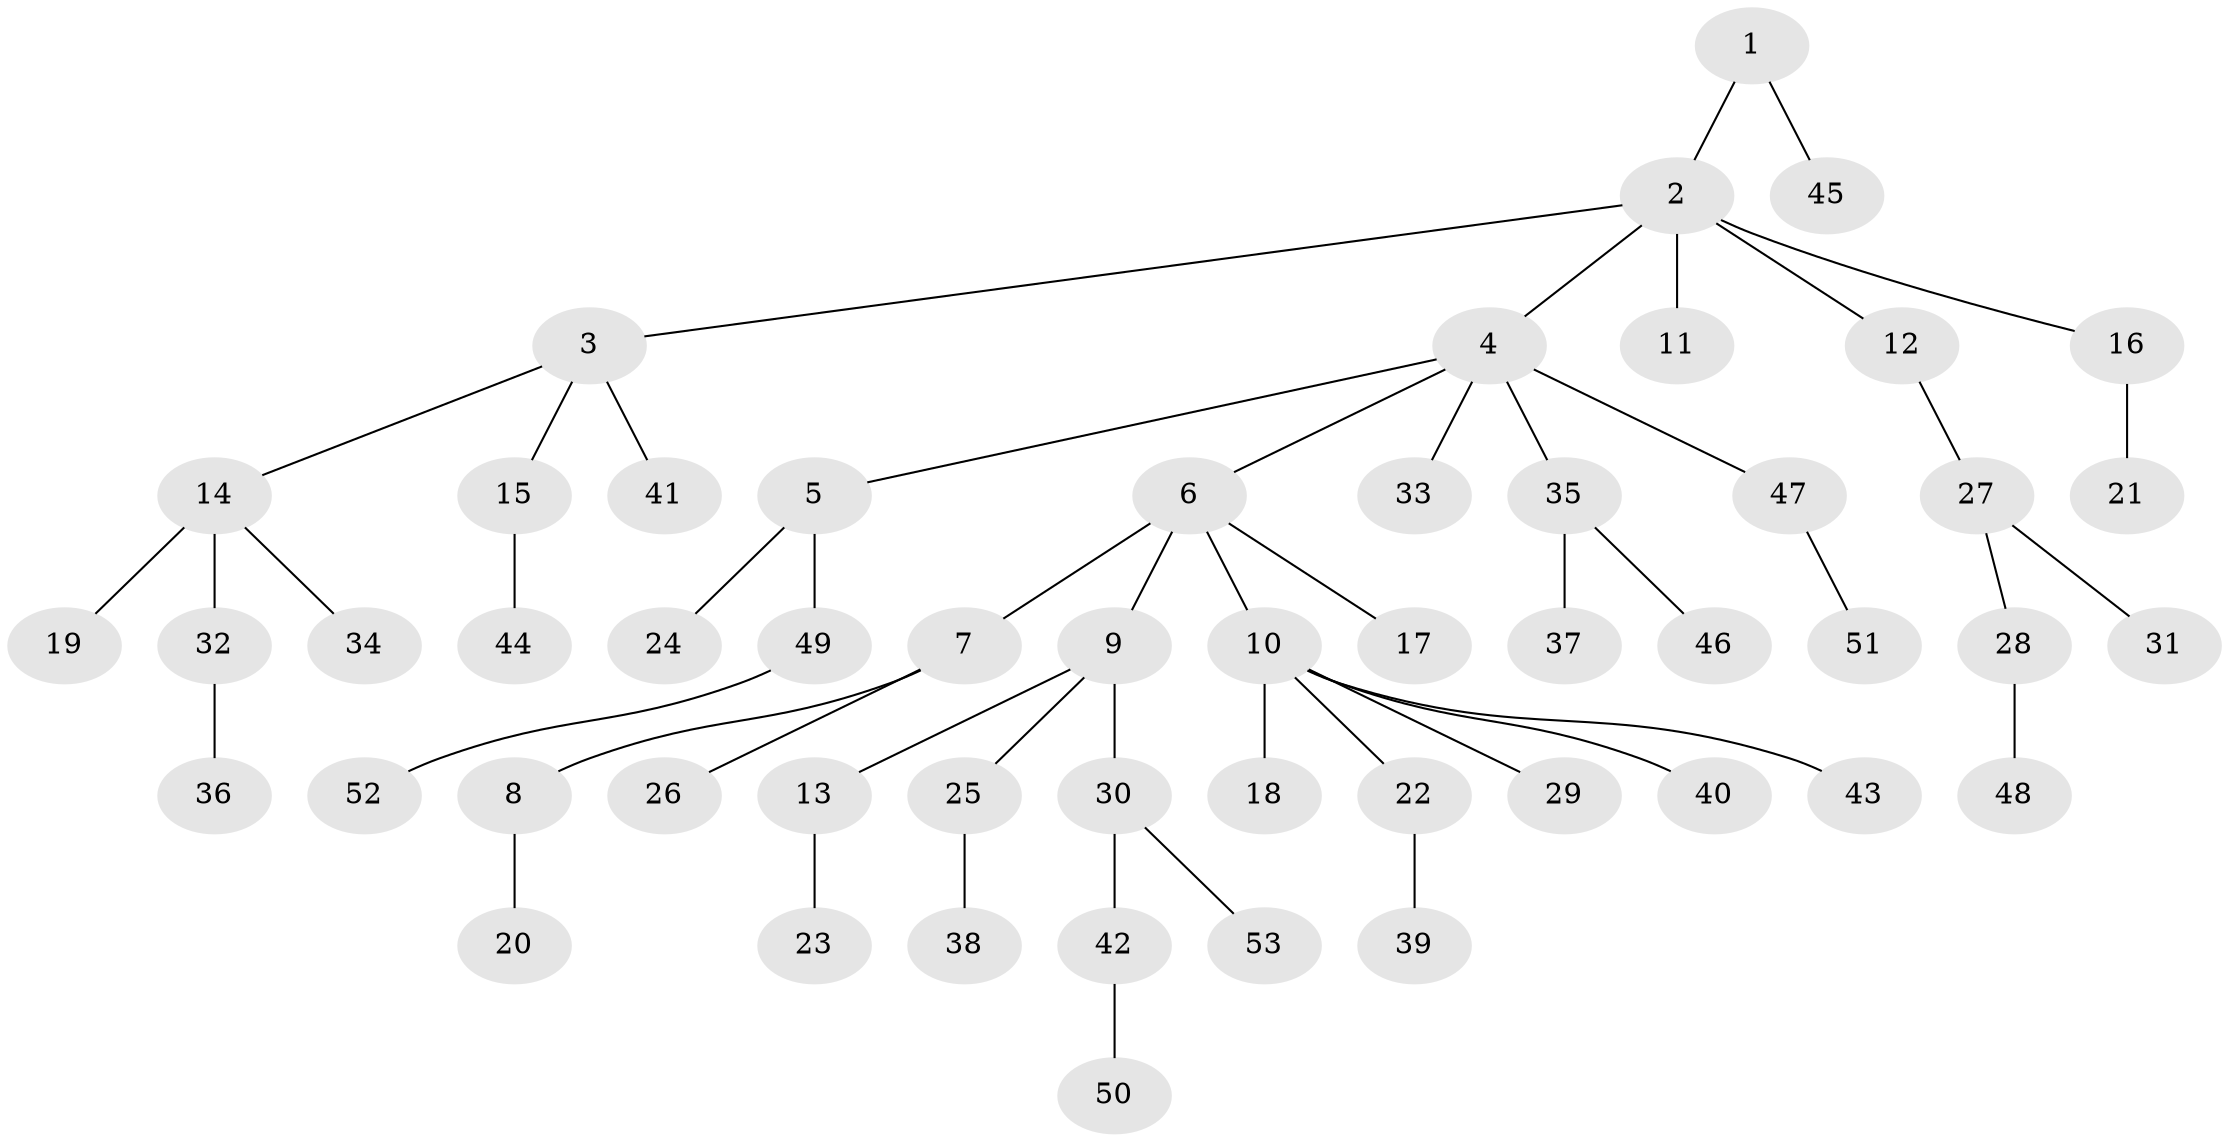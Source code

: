 // original degree distribution, {3: 0.1509433962264151, 7: 0.02830188679245283, 5: 0.018867924528301886, 6: 0.009433962264150943, 4: 0.02830188679245283, 2: 0.3018867924528302, 1: 0.46226415094339623}
// Generated by graph-tools (version 1.1) at 2025/36/03/09/25 02:36:40]
// undirected, 53 vertices, 52 edges
graph export_dot {
graph [start="1"]
  node [color=gray90,style=filled];
  1;
  2;
  3;
  4;
  5;
  6;
  7;
  8;
  9;
  10;
  11;
  12;
  13;
  14;
  15;
  16;
  17;
  18;
  19;
  20;
  21;
  22;
  23;
  24;
  25;
  26;
  27;
  28;
  29;
  30;
  31;
  32;
  33;
  34;
  35;
  36;
  37;
  38;
  39;
  40;
  41;
  42;
  43;
  44;
  45;
  46;
  47;
  48;
  49;
  50;
  51;
  52;
  53;
  1 -- 2 [weight=1.0];
  1 -- 45 [weight=1.0];
  2 -- 3 [weight=1.0];
  2 -- 4 [weight=1.0];
  2 -- 11 [weight=1.0];
  2 -- 12 [weight=1.0];
  2 -- 16 [weight=1.0];
  3 -- 14 [weight=1.0];
  3 -- 15 [weight=1.0];
  3 -- 41 [weight=1.0];
  4 -- 5 [weight=1.0];
  4 -- 6 [weight=1.0];
  4 -- 33 [weight=1.0];
  4 -- 35 [weight=1.0];
  4 -- 47 [weight=1.0];
  5 -- 24 [weight=2.0];
  5 -- 49 [weight=1.0];
  6 -- 7 [weight=2.0];
  6 -- 9 [weight=1.0];
  6 -- 10 [weight=1.0];
  6 -- 17 [weight=1.0];
  7 -- 8 [weight=1.0];
  7 -- 26 [weight=1.0];
  8 -- 20 [weight=1.0];
  9 -- 13 [weight=1.0];
  9 -- 25 [weight=1.0];
  9 -- 30 [weight=1.0];
  10 -- 18 [weight=1.0];
  10 -- 22 [weight=1.0];
  10 -- 29 [weight=1.0];
  10 -- 40 [weight=1.0];
  10 -- 43 [weight=1.0];
  12 -- 27 [weight=1.0];
  13 -- 23 [weight=1.0];
  14 -- 19 [weight=2.0];
  14 -- 32 [weight=1.0];
  14 -- 34 [weight=1.0];
  15 -- 44 [weight=2.0];
  16 -- 21 [weight=2.0];
  22 -- 39 [weight=1.0];
  25 -- 38 [weight=1.0];
  27 -- 28 [weight=1.0];
  27 -- 31 [weight=1.0];
  28 -- 48 [weight=1.0];
  30 -- 42 [weight=1.0];
  30 -- 53 [weight=1.0];
  32 -- 36 [weight=2.0];
  35 -- 37 [weight=3.0];
  35 -- 46 [weight=1.0];
  42 -- 50 [weight=1.0];
  47 -- 51 [weight=1.0];
  49 -- 52 [weight=1.0];
}

